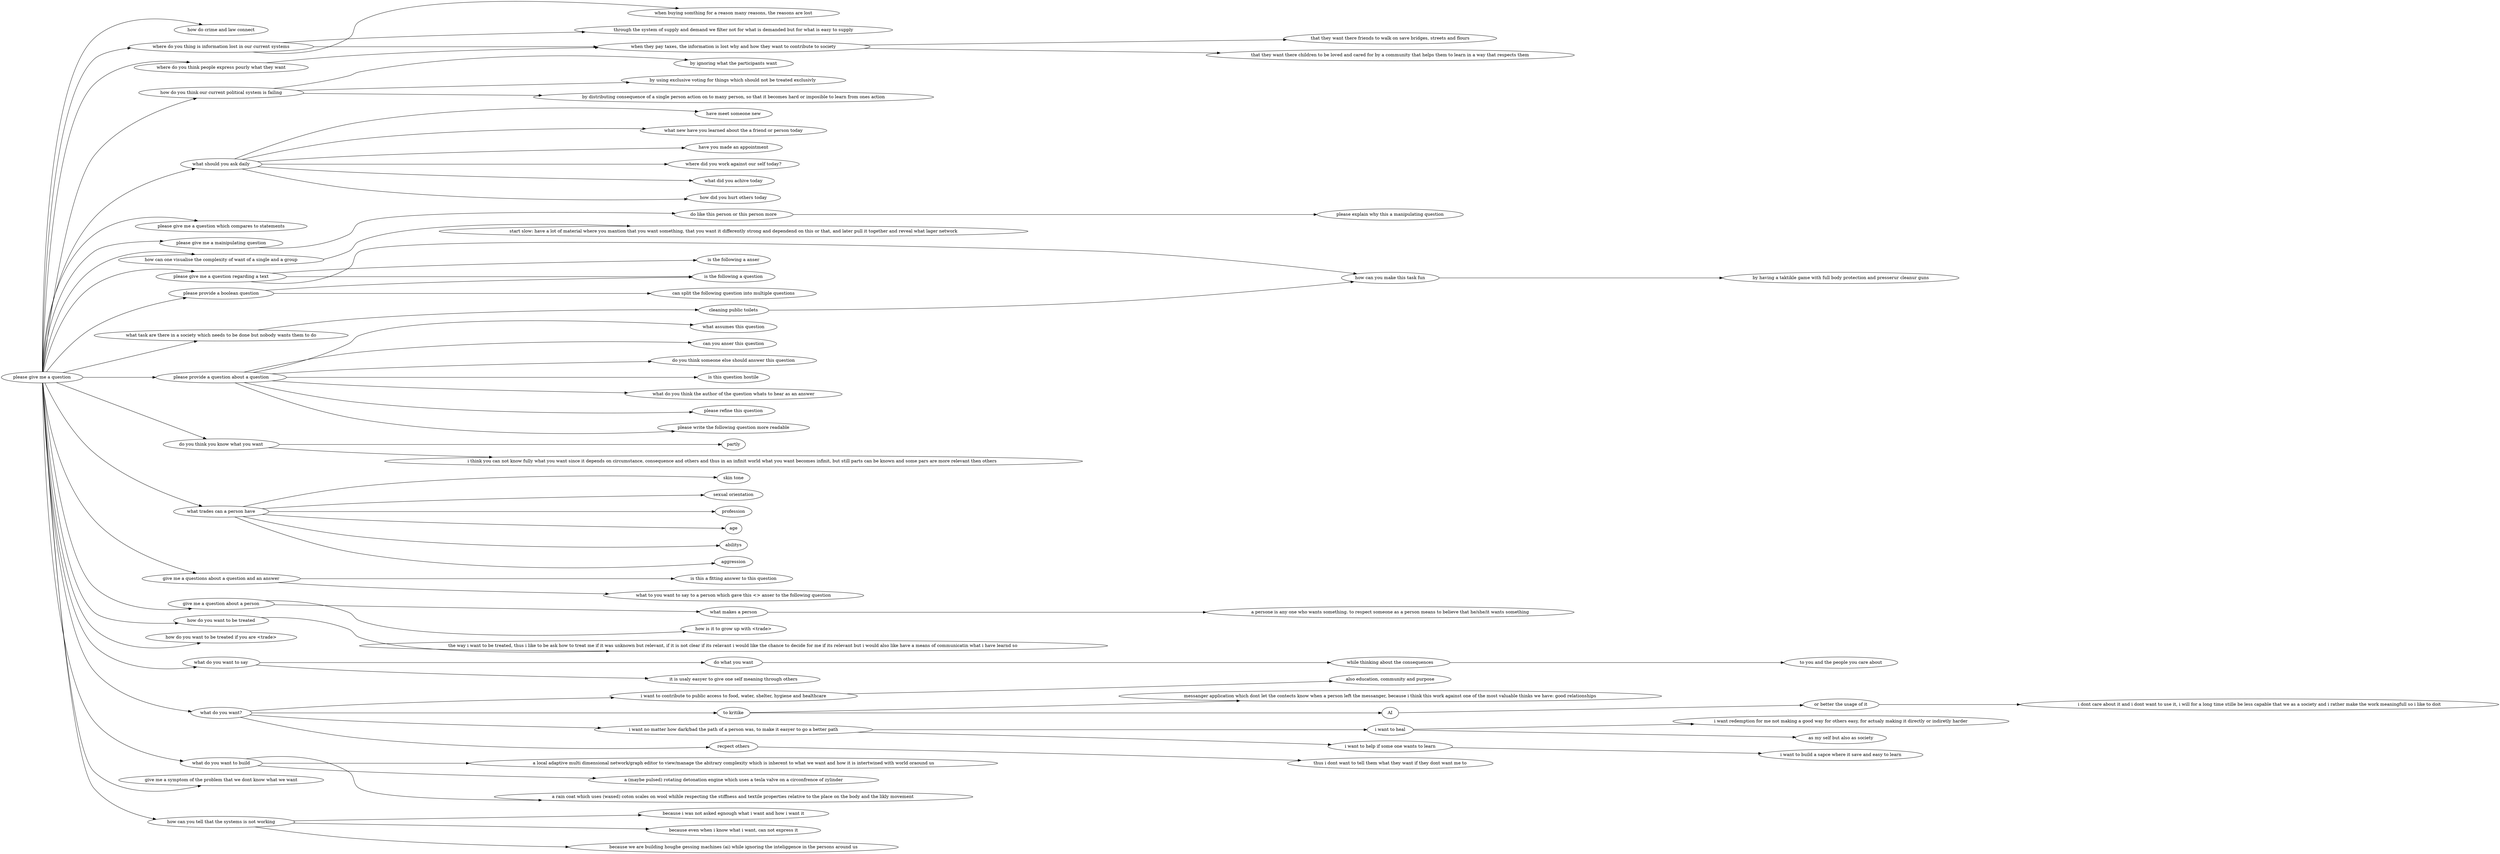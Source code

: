 digraph  {
	overlap=scale;
	rankdir=LR
	"295625f3-fbbf-4ede-8f68-1ebae3cdd6dc"->"880d44dd-1ed6-4bd5-bd7f-5259c44352a9";
	"295625f3-fbbf-4ede-8f68-1ebae3cdd6dc"->"6e1ed299-9fed-4520-80fb-37ab1fb48f0a";
	"295625f3-fbbf-4ede-8f68-1ebae3cdd6dc"->"b21f84d8-caf6-4729-a19c-6ee8d1dd6ac3";
	"295625f3-fbbf-4ede-8f68-1ebae3cdd6dc"->"4186e254-eab9-4fb9-b081-e69e03a7f154";
	"4186e254-eab9-4fb9-b081-e69e03a7f154"->"a3b140b7-ebba-43ae-b03c-b0f5ab702e13";
	"4186e254-eab9-4fb9-b081-e69e03a7f154"->"ad1a2387-733d-41c6-bbb5-f1e74b2bb274";
	"4186e254-eab9-4fb9-b081-e69e03a7f154"->"c389b1f5-6f8f-4fa6-9638-fdf54bf42a73";
	"4186e254-eab9-4fb9-b081-e69e03a7f154"->"3e1fa791-8f70-4274-9330-ab3ac1bdca68";
	"4186e254-eab9-4fb9-b081-e69e03a7f154"->"fcd11fa9-4544-449f-88ec-0a0c3480a2f3";
	"4186e254-eab9-4fb9-b081-e69e03a7f154"->"4787ac03-6148-4e47-9195-27560d8b8722";
	"295625f3-fbbf-4ede-8f68-1ebae3cdd6dc"->"4d0dc517-bb24-4db3-b99a-4223498bdc2e";
	"295625f3-fbbf-4ede-8f68-1ebae3cdd6dc"->"11870c3b-1d38-4163-ace7-c0aa1a591b37";
	"295625f3-fbbf-4ede-8f68-1ebae3cdd6dc"->"3f2f2fb0-15ef-47c0-9399-7be9def348e5";
	"295625f3-fbbf-4ede-8f68-1ebae3cdd6dc"->"c00492ae-78e8-48b0-910e-4c8f11aa68f8";
	"295625f3-fbbf-4ede-8f68-1ebae3cdd6dc"->"e9ceb7c4-b3a6-41d7-a944-a7b14b3c4a1a";
	"e9ceb7c4-b3a6-41d7-a944-a7b14b3c4a1a"->"f29b0d36-9e9e-43c1-b671-c254c800ebdc";
	"c00492ae-78e8-48b0-910e-4c8f11aa68f8"->"f29b0d36-9e9e-43c1-b671-c254c800ebdc";
	"295625f3-fbbf-4ede-8f68-1ebae3cdd6dc"->"656bfbb9-4309-479d-8d40-afd069d8ab32";
	"656bfbb9-4309-479d-8d40-afd069d8ab32"->"a92c7df8-f75b-49a9-bc53-9e74c588a020";
	"656bfbb9-4309-479d-8d40-afd069d8ab32"->"c79ead05-b7b8-460b-9458-79d6c3689556";
	"656bfbb9-4309-479d-8d40-afd069d8ab32"->"517488fe-9cde-47b8-a3d4-1b9231971583";
	"656bfbb9-4309-479d-8d40-afd069d8ab32"->"834c1e86-7bd5-4f84-8055-3582e54c912f";
	"656bfbb9-4309-479d-8d40-afd069d8ab32"->"cae0f008-3fd8-42e5-a27d-42bfb7a0c7ae";
	"295625f3-fbbf-4ede-8f68-1ebae3cdd6dc"->"38e55835-9333-4f50-86cd-de301a0f6963";
	"c00492ae-78e8-48b0-910e-4c8f11aa68f8"->"3e343323-1131-4d5e-8cd8-ce79a0792c6a";
	"295625f3-fbbf-4ede-8f68-1ebae3cdd6dc"->"4e19a95a-433f-46f9-b5d1-bd6f1401c76f";
	"4e19a95a-433f-46f9-b5d1-bd6f1401c76f"->"852f9c24-152c-445d-8afb-e7cd34c84fac";
	"852f9c24-152c-445d-8afb-e7cd34c84fac"->"a5eac3d1-3d03-4f8a-bc4b-6acbffe05339";
	"a5eac3d1-3d03-4f8a-bc4b-6acbffe05339"->"ff3e3f98-a572-47e7-a8e2-ee6187d20862";
	"e9ceb7c4-b3a6-41d7-a944-a7b14b3c4a1a"->"a5eac3d1-3d03-4f8a-bc4b-6acbffe05339";
	"295625f3-fbbf-4ede-8f68-1ebae3cdd6dc"->"eb880c0b-4aba-4bad-9fdf-487d0e6ae6a4";
	"eb880c0b-4aba-4bad-9fdf-487d0e6ae6a4"->"3162e171-3bfd-4252-ae4e-6ea21c928162";
	"eb880c0b-4aba-4bad-9fdf-487d0e6ae6a4"->"a304663c-ad86-45c4-a545-9eb8af41df9f";
	"eb880c0b-4aba-4bad-9fdf-487d0e6ae6a4"->"4de2ffdf-eabe-49fe-814b-03051509bb9b";
	"eb880c0b-4aba-4bad-9fdf-487d0e6ae6a4"->"79357a0a-1332-4749-9e71-3a24fd214697";
	"eb880c0b-4aba-4bad-9fdf-487d0e6ae6a4"->"b79bc13e-08e5-433e-8c37-95f2664abd02";
	"e9ceb7c4-b3a6-41d7-a944-a7b14b3c4a1a"->"eae9fbdd-949d-4dd6-a771-e2e62369a122";
	"295625f3-fbbf-4ede-8f68-1ebae3cdd6dc"->"df1e9e3d-9a7e-4fb9-886f-8c0a367fc64a";
	"df1e9e3d-9a7e-4fb9-886f-8c0a367fc64a"->"158de0ae-ea4a-460b-9cf6-af1c5ebfeaab";
	"295625f3-fbbf-4ede-8f68-1ebae3cdd6dc"->"89cda343-ebf7-4201-b888-0545afb349c8";
	"89cda343-ebf7-4201-b888-0545afb349c8"->"ad48e017-94e2-4eb7-ade5-91f6e58a5fed";
	"295625f3-fbbf-4ede-8f68-1ebae3cdd6dc"->"00db9849-4d23-467b-aa97-7f36b450fda6";
	"295625f3-fbbf-4ede-8f68-1ebae3cdd6dc"->"d0e425a9-847b-4f71-a316-031107ab6bf0";
	"38e55835-9333-4f50-86cd-de301a0f6963"->"09fe9c26-249e-4bd4-9b53-b1f7b9ce0ce3";
	"38e55835-9333-4f50-86cd-de301a0f6963"->"8977d422-f4ef-4af0-8704-b714ef53a8d8";
	"b21f84d8-caf6-4729-a19c-6ee8d1dd6ac3"->"28179511-eeb8-4525-9d58-19d473f4c706";
	"656bfbb9-4309-479d-8d40-afd069d8ab32"->"9a08e044-f95c-46c6-89f6-9fb5ba061c97";
	"ad48e017-94e2-4eb7-ade5-91f6e58a5fed"->"8ea20198-8b2e-4077-be1c-15c893a47291";
	"3f2f2fb0-15ef-47c0-9399-7be9def348e5"->"2ce7e7d6-bc09-4897-ae9e-5266ec43801a";
	"b21f84d8-caf6-4729-a19c-6ee8d1dd6ac3"->"db16cd91-f6d5-475f-91df-ec3063b2a6f5";
	"b21f84d8-caf6-4729-a19c-6ee8d1dd6ac3"->"f1de5c8d-42e0-4caf-a438-be728d2c41ed";
	"00db9849-4d23-467b-aa97-7f36b450fda6"->"7e0a48bd-0d57-4a1b-8ef2-45b32caccefa";
	"11870c3b-1d38-4163-ace7-c0aa1a591b37"->"33f38124-9cd1-42d3-a03c-58190b3d4553";
	"33f38124-9cd1-42d3-a03c-58190b3d4553"->"a2e60dab-e8dc-4b46-ba31-fff3ac122485";
	"295625f3-fbbf-4ede-8f68-1ebae3cdd6dc"->"81f1b86c-146e-42d4-8bcc-ee9043c419b9";
	"81f1b86c-146e-42d4-8bcc-ee9043c419b9"->"1b344b8c-bafe-4df7-95e0-e4b1b0137e56";
	"1b344b8c-bafe-4df7-95e0-e4b1b0137e56"->"319f014c-b84b-4044-bb13-5b38dc444644";
	"319f014c-b84b-4044-bb13-5b38dc444644"->"48d1f9c7-9443-4d31-acbb-1c2897598e19";
	"6e1ed299-9fed-4520-80fb-37ab1fb48f0a"->"50d4c2c8-cbbf-4591-9a6c-b7bf069d2730";
	"eb880c0b-4aba-4bad-9fdf-487d0e6ae6a4"->"0ee5d3d5-2d9e-48f1-a9b6-b9719e242b13";
	"295625f3-fbbf-4ede-8f68-1ebae3cdd6dc"->"4656465d-e39f-4fc7-8ce4-ba0071daab8a";
	"4656465d-e39f-4fc7-8ce4-ba0071daab8a"->"7bab0a9b-0205-46a2-a635-0c1cb9e919ed";
	"6e1ed299-9fed-4520-80fb-37ab1fb48f0a"->"7bab0a9b-0205-46a2-a635-0c1cb9e919ed";
	"7bab0a9b-0205-46a2-a635-0c1cb9e919ed"->"f866dc16-7cb7-433c-99ad-9709493e4376";
	"7bab0a9b-0205-46a2-a635-0c1cb9e919ed"->"f06e17be-1120-4b6e-820f-55ca571ba6af";
	"656bfbb9-4309-479d-8d40-afd069d8ab32"->"a857cc23-ad70-4690-9885-bd9bd11657b3";
	"df1e9e3d-9a7e-4fb9-886f-8c0a367fc64a"->"ac1a1f5f-56ef-4850-8e65-5f9c76a441d8";
	"295625f3-fbbf-4ede-8f68-1ebae3cdd6dc"->"7d376158-bebc-40c0-b8c1-d8a785f520e4";
	"7d376158-bebc-40c0-b8c1-d8a785f520e4"->"ba366a3e-ebd4-47f5-abd1-c4fc2e81c984";
	"ba366a3e-ebd4-47f5-abd1-c4fc2e81c984"->"e92dc2ae-be9e-4e40-b176-b6bee8cc4bcd";
	"295625f3-fbbf-4ede-8f68-1ebae3cdd6dc"->"14631c03-c04c-4f30-9941-e654e8ab0708";
	"295625f3-fbbf-4ede-8f68-1ebae3cdd6dc"->"5a46a0dd-0e8d-4f47-bb3b-e562c8216d7f";
	"6e1ed299-9fed-4520-80fb-37ab1fb48f0a"->"de0eb1cc-2ad5-4c71-a90c-98587a27510d";
	"89cda343-ebf7-4201-b888-0545afb349c8"->"5655f8e4-28e6-4050-96c4-238be85038c4";
	"81f1b86c-146e-42d4-8bcc-ee9043c419b9"->"a78b8c8c-5a23-473c-9306-78cde27e36f5";
	"7d376158-bebc-40c0-b8c1-d8a785f520e4"->"350d1d75-f741-4839-9bbb-a21d95b66a54";
	"350d1d75-f741-4839-9bbb-a21d95b66a54"->"c6b85671-1d38-4adc-9f3e-fe9939200880";
	"350d1d75-f741-4839-9bbb-a21d95b66a54"->"c7fed6a4-21f9-4510-90e5-b3d678a2238f";
	"c7fed6a4-21f9-4510-90e5-b3d678a2238f"->"cdcc2ff3-165d-4f35-829b-addb1ec267ff";
	"cdcc2ff3-165d-4f35-829b-addb1ec267ff"->"f0a4d415-6fd4-4e52-8568-a4a0556e56e4";
	"7d376158-bebc-40c0-b8c1-d8a785f520e4"->"1848a9fc-6d52-49ee-9e8b-a334e8b66db3";
	"1848a9fc-6d52-49ee-9e8b-a334e8b66db3"->"ca5f49fe-1fdd-423d-800b-30e05bc4d12d";
	"ca5f49fe-1fdd-423d-800b-30e05bc4d12d"->"f94603f5-ef87-4160-af30-eafe1405188c";
	"ca5f49fe-1fdd-423d-800b-30e05bc4d12d"->"39612534-d702-4143-ac4d-cf2db5f25b03";
	"1848a9fc-6d52-49ee-9e8b-a334e8b66db3"->"6fbb886b-e459-4bab-a90c-fc312229465d";
	"6fbb886b-e459-4bab-a90c-fc312229465d"->"14eac80a-ee32-4ee5-be54-ec0cf0e19cfc";
	"295625f3-fbbf-4ede-8f68-1ebae3cdd6dc"->"8e51a7c5-b823-440d-901a-6391181d455c";
	"8e51a7c5-b823-440d-901a-6391181d455c"->"87a31849-27c3-446e-84e5-8fc2e2f69414";
	"8e51a7c5-b823-440d-901a-6391181d455c"->"ba7e2cc4-9399-4a52-9d30-86b1455843dc";
	"8e51a7c5-b823-440d-901a-6391181d455c"->"835ebb0c-3dcd-4df2-8a5f-a3ff65764460";
	"14631c03-c04c-4f30-9941-e654e8ab0708"->"40fab92a-71af-4898-9eba-97a98729c5e6";
	"14631c03-c04c-4f30-9941-e654e8ab0708"->"5abb50cb-0b5d-4686-a700-1a6d93ab6115";
	"14631c03-c04c-4f30-9941-e654e8ab0708"->"362c56c9-576a-4a59-a9d7-1a50aebeafb9";
	"7d376158-bebc-40c0-b8c1-d8a785f520e4"->"b0112a02-140a-4a26-aa79-608f6e02783b";
	"b0112a02-140a-4a26-aa79-608f6e02783b"->"ed7dddf1-afac-492b-bc56-54cf7783fac5";
	"00db9849-4d23-467b-aa97-7f36b450fda6" [ comment="created_2023-07-07_14:54:22", label="how do you want to be treated" ];
	"09fe9c26-249e-4bd4-9b53-b1f7b9ce0ce3" [ comment="created_2023-07-07_14:55:38", label="partly" ];
	"0ee5d3d5-2d9e-48f1-a9b6-b9719e242b13" [ comment="created_2023-07-07_20:04:20", label="aggression" ];
	"11870c3b-1d38-4163-ace7-c0aa1a591b37" [ comment="created_2023-07-07_14:07:48", label="please give me a mainipulating question" ];
	"14631c03-c04c-4f30-9941-e654e8ab0708" [ comment="created_2023-07-07_20:47:02", label="what do you want to build" ];
	"14eac80a-ee32-4ee5-be54-ec0cf0e19cfc" [ comment="created_2023-07-08_07:51:50", label="i want to build a sapce where it save and easy to learn" ];
	"158de0ae-ea4a-460b-9cf6-af1c5ebfeaab" [ comment="created_2023-07-07_14:51:27", label="is this a fitting answer to this question" ];
	"1848a9fc-6d52-49ee-9e8b-a334e8b66db3" [ comment="created_2023-07-08_07:15:27", label="i want no matter how dark/bad the path of a person was, to make it easyer to go a better path" ];
	"1b344b8c-bafe-4df7-95e0-e4b1b0137e56" [ comment="created_2023-07-07_20:00:40", label="do what you want" ];
	"28179511-eeb8-4525-9d58-19d473f4c706" [ comment="created_2023-07-07_14:59:16", label="by ignoring what the participants want" ];
	"295625f3-fbbf-4ede-8f68-1ebae3cdd6dc" [ comment="created_2023-07-06_19:52:48", label="please give me a question" ];
	"2ce7e7d6-bc09-4897-ae9e-5266ec43801a" [ comment="created_2023-07-07_19:45:54", label="start slow: have a lot of material where you mantion that you want something, that you want it differently strong and dependend on this or that, and later pull it together and reveal what lager network" ];
	"3162e171-3bfd-4252-ae4e-6ea21c928162" [ comment="created_2023-07-07_14:47:59", label="skin tone" ];
	"319f014c-b84b-4044-bb13-5b38dc444644" [ comment="created_2023-07-07_20:01:15", label="while thinking about the consequences" ];
	"33f38124-9cd1-42d3-a03c-58190b3d4553" [ comment="created_2023-07-07_19:57:13", label="do like this person or this person more" ];
	"350d1d75-f741-4839-9bbb-a21d95b66a54" [ comment="created_2023-07-07_22:13:37", label="to kritike" ];
	"362c56c9-576a-4a59-a9d7-1a50aebeafb9" [ comment="created_2023-07-08_08:47:00", label="a rain coat which uses (waxed) coton scales on wool whihle respecting the stiffness and textile properties relative to the place on the body and the likly movement " ];
	"38e55835-9333-4f50-86cd-de301a0f6963" [ comment="created_2023-07-07_14:36:02", label="do you think you know what you want" ];
	"39612534-d702-4143-ac4d-cf2db5f25b03" [ comment="created_2023-07-08_07:50:20", label="as my self but also as society" ];
	"3e1fa791-8f70-4274-9330-ab3ac1bdca68" [ comment="created_2023-07-07_14:00:22", label="where did you work against our self today?" ];
	"3e343323-1131-4d5e-8cd8-ce79a0792c6a" [ comment="created_2023-07-07_14:41:17", label="can split the following question into multiple questions" ];
	"3f2f2fb0-15ef-47c0-9399-7be9def348e5" [ comment="created_2023-07-07_14:10:37", label="how can one visualise the complexity of want of a single and a group" ];
	"40fab92a-71af-4898-9eba-97a98729c5e6" [ comment="created_2023-07-08_08:40:25", label="a local adaptive multi dimensional network/graph editor to view/manage the abitrary complexity which is inherent to what we want and how it is intertwined with world oraound us" ];
	"4186e254-eab9-4fb9-b081-e69e03a7f154" [ comment="created_2023-07-07_13:57:15", label="what should you ask daily" ];
	"4656465d-e39f-4fc7-8ce4-ba0071daab8a" [ comment="created_2023-07-07_20:07:00", label="where do you think people express pourly what they want" ];
	"4787ac03-6148-4e47-9195-27560d8b8722" [ comment="created_2023-07-07_14:03:35", label="how did you hurt others today" ];
	"48d1f9c7-9443-4d31-acbb-1c2897598e19" [ comment="created_2023-07-07_20:01:29", label="to you and the people you care about" ];
	"4d0dc517-bb24-4db3-b99a-4223498bdc2e" [ comment="created_2023-07-07_14:07:24", label="please give me a question which compares to statements" ];
	"4de2ffdf-eabe-49fe-814b-03051509bb9b" [ comment="created_2023-07-07_14:48:14", label="profession" ];
	"4e19a95a-433f-46f9-b5d1-bd6f1401c76f" [ comment="created_2023-07-07_14:44:07", label="what task are there in a society which needs to be done but nobody wants them to do" ];
	"50d4c2c8-cbbf-4591-9a6c-b7bf069d2730" [ comment="created_2023-07-07_20:02:29", label="when buying somthing for a reason many reasons, the reasons are lost" ];
	"517488fe-9cde-47b8-a3d4-1b9231971583" [ comment="created_2023-07-07_14:33:16", label="do you think someone else should answer this question" ];
	"5655f8e4-28e6-4050-96c4-238be85038c4" [ comment="created_2023-07-07_22:12:21", label="how is it to grow up with <trade>" ];
	"5a46a0dd-0e8d-4f47-bb3b-e562c8216d7f" [ comment="created_2023-07-07_20:50:12", label="give me a symptom of the problem that we dont know what we want" ];
	"5abb50cb-0b5d-4686-a700-1a6d93ab6115" [ comment="created_2023-07-08_08:42:31", label="a (maybe pulsed) rotating detonation engine which uses a tesla valve on a circonfrence of zylinder" ];
	"656bfbb9-4309-479d-8d40-afd069d8ab32" [ comment="created_2023-07-07_14:32:05", label="please provide a question about a question" ];
	"6e1ed299-9fed-4520-80fb-37ab1fb48f0a" [ comment="created_2023-07-06_19:53:38", label="where do you thing is information lost in our current systems" ];
	"6fbb886b-e459-4bab-a90c-fc312229465d" [ comment="created_2023-07-08_07:51:32", label="i want to help if some one wants to learn" ];
	"79357a0a-1332-4749-9e71-3a24fd214697" [ comment="created_2023-07-07_14:48:31", label="age" ];
	"7bab0a9b-0205-46a2-a635-0c1cb9e919ed" [ comment="created_2023-07-07_20:09:13", label="when they pay taxes, the information is lost why and how they want to contribute to society" ];
	"7d376158-bebc-40c0-b8c1-d8a785f520e4" [ comment="created_2023-07-07_20:42:31", label="what do you want?" ];
	"7e0a48bd-0d57-4a1b-8ef2-45b32caccefa" [ comment="created_2023-07-07_19:52:55", label="the way i want to be treated, thus i like to be ask how to treat me if it was unknown but relevant, if it is not clear if its relavant i would like the chance to decide for me if its relevant but i would also like have a means of communicatin what i have learnd so " ];
	"81f1b86c-146e-42d4-8bcc-ee9043c419b9" [ comment="created_2023-07-07_20:00:29", label="what do you want to say" ];
	"834c1e86-7bd5-4f84-8055-3582e54c912f" [ comment="created_2023-07-07_14:34:05", label="is this question hostile" ];
	"835ebb0c-3dcd-4df2-8a5f-a3ff65764460" [ comment="created_2023-07-08_08:33:56", label="because we are building houghe gessing machines (ai) while ignoring the inteliggence in the persons around us" ];
	"852f9c24-152c-445d-8afb-e7cd34c84fac" [ comment="created_2023-07-07_14:44:24", label="cleaning public toilets" ];
	"87a31849-27c3-446e-84e5-8fc2e2f69414" [ comment="created_2023-07-08_08:27:19", label="because i was not asked egnough what i want and how i want it" ];
	"880d44dd-1ed6-4bd5-bd7f-5259c44352a9" [ comment="created_2023-07-06_19:53:07", label="how do crime and law connect" ];
	"8977d422-f4ef-4af0-8704-b714ef53a8d8" [ comment="created_2023-07-07_14:57:51", label="i think you can not know fully what you want since it depends on circumstance, consequence and others and thus in an infinit world what you want becomes infinit, but still parts can be known and some pars are more relevant then others  " ];
	"89cda343-ebf7-4201-b888-0545afb349c8" [ comment="created_2023-07-07_14:52:49", label="give me a question about a person" ];
	"8e51a7c5-b823-440d-901a-6391181d455c" [ comment="created_2023-07-08_08:19:51", label="how can you tell that the systems is not working" ];
	"8ea20198-8b2e-4077-be1c-15c893a47291" [ comment="created_2023-07-07_19:39:55", label="a persone is any one who wants something. to respect someone as a person means to believe that he/she/it wants something" ];
	"9a08e044-f95c-46c6-89f6-9fb5ba061c97" [ comment="created_2023-07-07_14:59:47", label="please refine this question" ];
	"a2e60dab-e8dc-4b46-ba31-fff3ac122485" [ comment="created_2023-07-07_19:57:34", label="please explain why this a manipulating question" ];
	"a304663c-ad86-45c4-a545-9eb8af41df9f" [ comment="created_2023-07-07_14:48:07", label="sexual orientation" ];
	"a3b140b7-ebba-43ae-b03c-b0f5ab702e13" [ comment="created_2023-07-07_13:57:27", label="have meet someone new" ];
	"a5eac3d1-3d03-4f8a-bc4b-6acbffe05339" [ comment="created_2023-07-07_14:44:38", label="how can you make this task fun" ];
	"a78b8c8c-5a23-473c-9306-78cde27e36f5" [ comment="created_2023-07-07_22:13:20", label="it is usaly easyer to give one self meaning through others" ];
	"a857cc23-ad70-4690-9885-bd9bd11657b3" [ comment="created_2023-07-07_20:30:12", label="please write the following question more readable" ];
	"a92c7df8-f75b-49a9-bc53-9e74c588a020" [ comment="created_2023-07-07_14:32:27", label="what assumes this question" ];
	"ac1a1f5f-56ef-4850-8e65-5f9c76a441d8" [ comment="created_2023-07-07_20:36:19", label="what to you want to say to a person which gave this <> anser to the following question" ];
	"ad1a2387-733d-41c6-bbb5-f1e74b2bb274" [ comment="created_2023-07-07_13:58:11", label="what new have you learned about the a friend or person today" ];
	"ad48e017-94e2-4eb7-ade5-91f6e58a5fed" [ comment="created_2023-07-07_14:53:20", label="what makes a person" ];
	"b0112a02-140a-4a26-aa79-608f6e02783b" [ comment="created_2023-07-08_08:47:37", label="recpect others" ];
	"b21f84d8-caf6-4729-a19c-6ee8d1dd6ac3" [ comment="created_2023-07-06_19:54:07", label="how do you think our current political system is failing" ];
	"b79bc13e-08e5-433e-8c37-95f2664abd02" [ comment="created_2023-07-07_14:48:47", label="abilitys" ];
	"ba366a3e-ebd4-47f5-abd1-c4fc2e81c984" [ comment="created_2023-07-07_20:45:46", label="i want to contribute to public access to food, water, shelter, hygiene and healthcare" ];
	"ba7e2cc4-9399-4a52-9d30-86b1455843dc" [ comment="created_2023-07-08_08:27:49", label="because even when i know what i want, can not express it" ];
	"c00492ae-78e8-48b0-910e-4c8f11aa68f8" [ comment="created_2023-07-07_14:11:21", label="please provide a boolean question" ];
	"c389b1f5-6f8f-4fa6-9638-fdf54bf42a73" [ comment="created_2023-07-07_13:59:43", label="have you made an appointment" ];
	"c6b85671-1d38-4adc-9f3e-fe9939200880" [ comment="created_2023-07-07_22:15:37", label="messanger application which dont let the contects know when a person left the messanger, because i think this work against one of the most valuable thinks we have: good relationships" ];
	"c79ead05-b7b8-460b-9458-79d6c3689556" [ comment="created_2023-07-07_14:33:00", label="can you anser this question" ];
	"c7fed6a4-21f9-4510-90e5-b3d678a2238f" [ comment="created_2023-07-07_23:56:52", label="AI" ];
	"ca5f49fe-1fdd-423d-800b-30e05bc4d12d" [ comment="created_2023-07-08_07:42:10", label="i want to heal" ];
	"cae0f008-3fd8-42e5-a27d-42bfb7a0c7ae" [ comment="created_2023-07-07_14:34:50", label="what do you think the author of the question whats to hear as an answer" ];
	"cdcc2ff3-165d-4f35-829b-addb1ec267ff" [ comment="created_2023-07-07_23:57:09", label="or better the usage of it" ];
	"d0e425a9-847b-4f71-a316-031107ab6bf0" [ comment="created_2023-07-07_14:55:26", label="how do you want to be treated if you are <trade>" ];
	"db16cd91-f6d5-475f-91df-ec3063b2a6f5" [ comment="created_2023-07-07_19:46:52", label="by using exclusive voting for things which should not be treated exclusivly " ];
	"de0eb1cc-2ad5-4c71-a90c-98587a27510d" [ comment="created_2023-07-07_20:53:17", label="through the system of supply and demand we filter not for what is demanded but for what is easy to supply" ];
	"df1e9e3d-9a7e-4fb9-886f-8c0a367fc64a" [ comment="created_2023-07-07_14:51:08", label="give me a questions about a question and an answer" ];
	"e92dc2ae-be9e-4e40-b176-b6bee8cc4bcd" [ comment="created_2023-07-07_20:46:27", label="also education, community and purpose" ];
	"e9ceb7c4-b3a6-41d7-a944-a7b14b3c4a1a" [ comment="created_2023-07-07_14:11:58", label="please give me a question regarding a text" ];
	"eae9fbdd-949d-4dd6-a771-e2e62369a122" [ comment="created_2023-07-07_14:49:55", label="is the following a anser" ];
	"eb880c0b-4aba-4bad-9fdf-487d0e6ae6a4" [ comment="created_2023-07-07_14:46:45", label="what trades can a person have" ];
	"ed7dddf1-afac-492b-bc56-54cf7783fac5" [ comment="created_2023-07-08_08:48:07", label="thus i dont want to tell them what they want if they dont want me to" ];
	"f06e17be-1120-4b6e-820f-55ca571ba6af" [ comment="created_2023-07-07_20:13:16", label="that they want there children to be loved and cared for by a community that helps them to learn in a way that respects them" ];
	"f0a4d415-6fd4-4e52-8568-a4a0556e56e4" [ comment="created_2023-07-07_23:59:40", label="i dont care about it and i dont want to use it, i will for a long time stille be less capable that we as a society and i rather make the work meaningfull so i like to doit" ];
	"f1de5c8d-42e0-4caf-a438-be728d2c41ed" [ comment="created_2023-07-07_19:50:28", label="by distributing consequence of a single person action on to many person, so that it becomes hard or imposible to learn from ones action" ];
	"f29b0d36-9e9e-43c1-b671-c254c800ebdc" [ comment="created_2023-07-07_14:12:10", label="is the following a question" ];
	"f866dc16-7cb7-433c-99ad-9709493e4376" [ comment="created_2023-07-07_20:11:30", label="that they want there friends to walk on save bridges, streets and flours" ];
	"f94603f5-ef87-4160-af30-eafe1405188c" [ comment="created_2023-07-08_07:47:28", label="i want redemption for me not making a good way for others easy, for actualy making it directly or indiretly harder" ];
	"fcd11fa9-4544-449f-88ec-0a0c3480a2f3" [ comment="created_2023-07-07_14:03:11", label="what did you achive today" ];
	"ff3e3f98-a572-47e7-a8e2-ee6187d20862" [ comment="created_2023-07-07_14:45:14", label="by having a taktikle game with full body protection and presserur cleanur guns" ];

}
